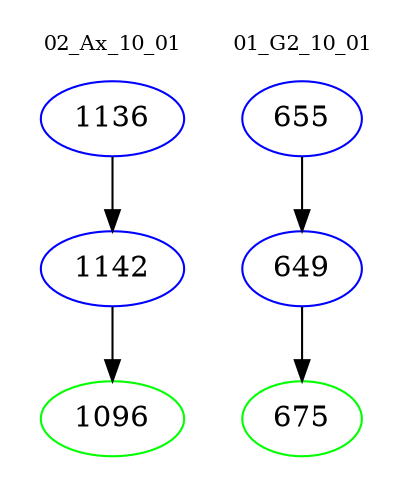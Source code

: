 digraph{
subgraph cluster_0 {
color = white
label = "02_Ax_10_01";
fontsize=10;
T0_1136 [label="1136", color="blue"]
T0_1136 -> T0_1142 [color="black"]
T0_1142 [label="1142", color="blue"]
T0_1142 -> T0_1096 [color="black"]
T0_1096 [label="1096", color="green"]
}
subgraph cluster_1 {
color = white
label = "01_G2_10_01";
fontsize=10;
T1_655 [label="655", color="blue"]
T1_655 -> T1_649 [color="black"]
T1_649 [label="649", color="blue"]
T1_649 -> T1_675 [color="black"]
T1_675 [label="675", color="green"]
}
}
